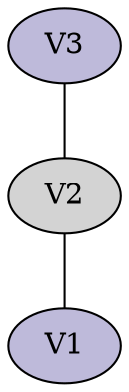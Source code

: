 graph colored {
node [style=filled colorscheme="set312"];
V2--V1;
V3--V2;
V1[fillcolor="2"];
V1[fillcolor="3"];
V3[fillcolor="3"];
}